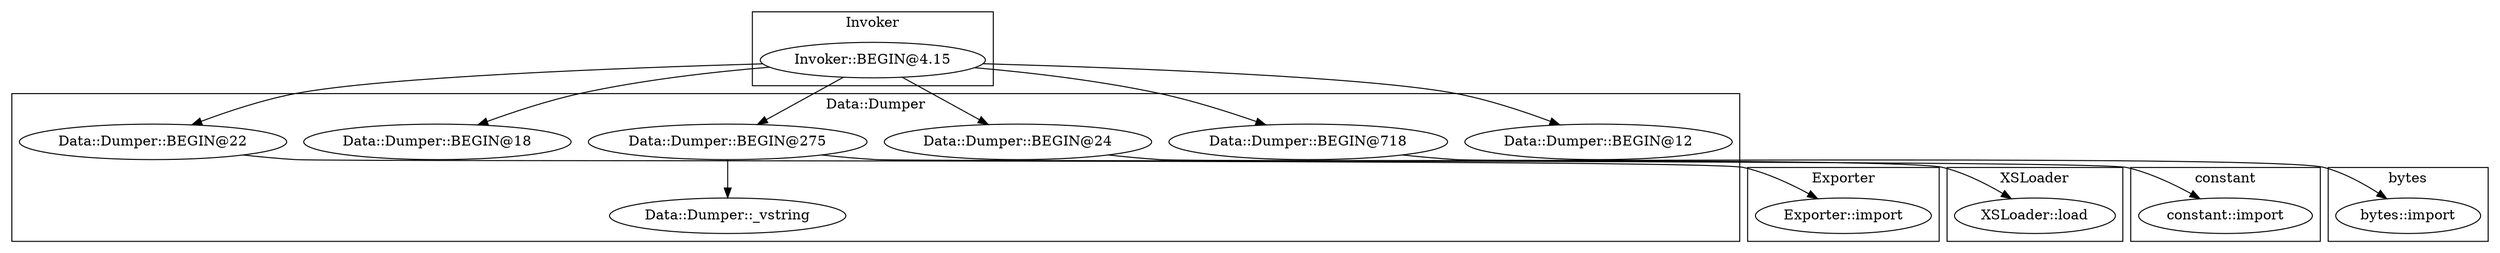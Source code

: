 digraph {
graph [overlap=false]
subgraph cluster_Invoker {
	label="Invoker";
	"Invoker::BEGIN@4.15";
}
subgraph cluster_Data_Dumper {
	label="Data::Dumper";
	"Data::Dumper::_vstring";
	"Data::Dumper::BEGIN@12";
	"Data::Dumper::BEGIN@22";
	"Data::Dumper::BEGIN@24";
	"Data::Dumper::BEGIN@275";
	"Data::Dumper::BEGIN@18";
	"Data::Dumper::BEGIN@718";
}
subgraph cluster_XSLoader {
	label="XSLoader";
	"XSLoader::load";
}
subgraph cluster_bytes {
	label="bytes";
	"bytes::import";
}
subgraph cluster_constant {
	label="constant";
	"constant::import";
}
subgraph cluster_Exporter {
	label="Exporter";
	"Exporter::import";
}
"Invoker::BEGIN@4.15" -> "Data::Dumper::BEGIN@22";
"Invoker::BEGIN@4.15" -> "Data::Dumper::BEGIN@275";
"Data::Dumper::BEGIN@718" -> "bytes::import";
"Data::Dumper::BEGIN@22" -> "Exporter::import";
"Data::Dumper::BEGIN@275" -> "constant::import";
"Invoker::BEGIN@4.15" -> "Data::Dumper::BEGIN@24";
"Invoker::BEGIN@4.15" -> "Data::Dumper::BEGIN@12";
"Invoker::BEGIN@4.15" -> "Data::Dumper::BEGIN@718";
"Invoker::BEGIN@4.15" -> "Data::Dumper::BEGIN@18";
"Data::Dumper::BEGIN@275" -> "Data::Dumper::_vstring";
"Data::Dumper::BEGIN@24" -> "XSLoader::load";
}
